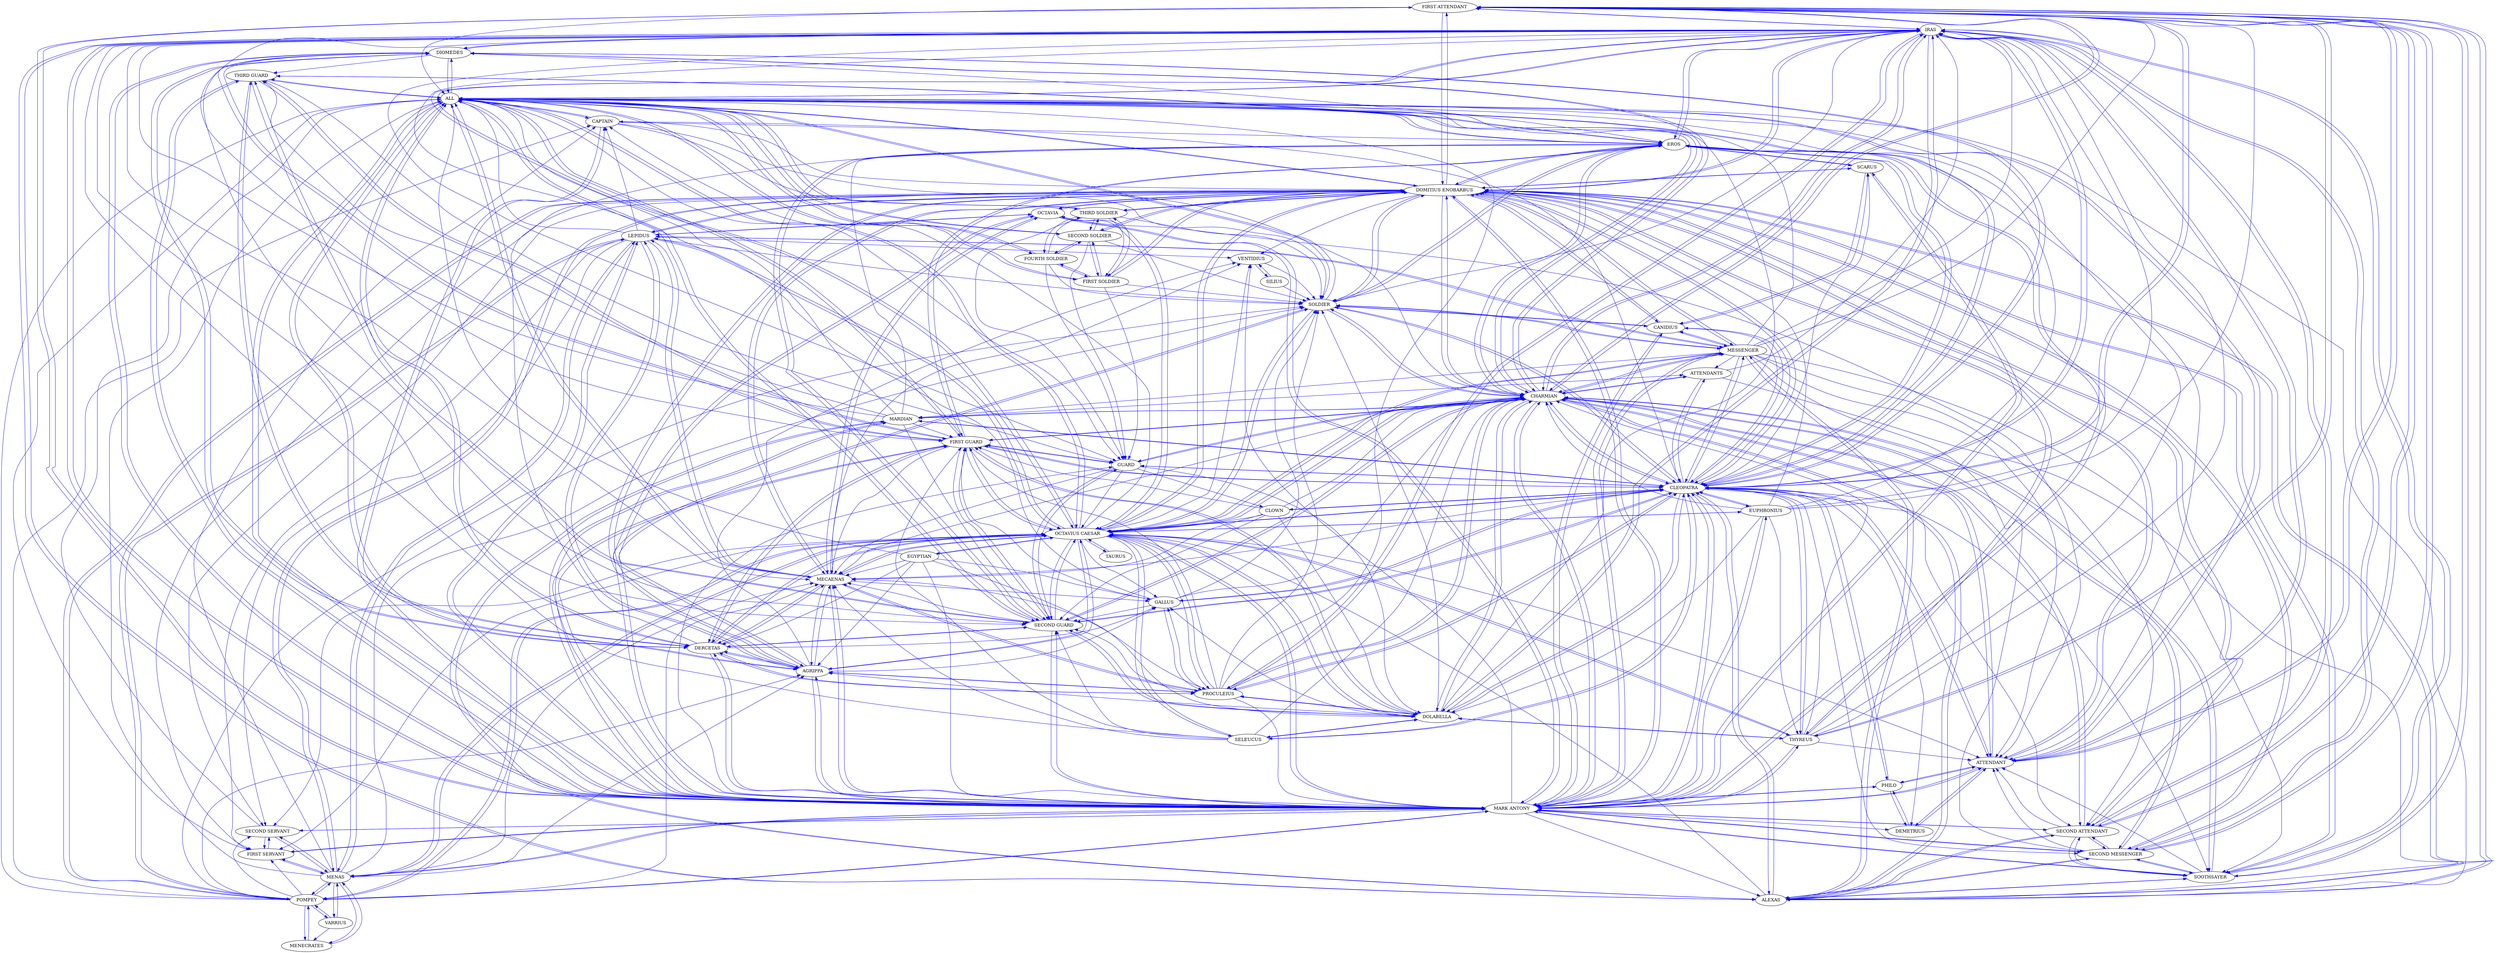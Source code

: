 strict digraph  {
	"FIRST ATTENDANT" -> IRAS	 [color=blue,
		weight=3];
	"FIRST ATTENDANT" -> "SECOND ATTENDANT"	 [color=blue,
		weight=1];
	"FIRST ATTENDANT" -> ALL	 [color=blue,
		weight=2];
	"FIRST ATTENDANT" -> ALEXAS	 [color=blue,
		weight=1];
	"FIRST ATTENDANT" -> THYREUS	 [color=blue,
		weight=2];
	"FIRST ATTENDANT" -> "DOMITIUS ENOBARBUS"	 [color=blue,
		weight=3];
	"FIRST ATTENDANT" -> CLEOPATRA	 [color=blue,
		weight=2];
	"FIRST ATTENDANT" -> SOOTHSAYER	 [color=blue,
		weight=1];
	"FIRST ATTENDANT" -> "MARK ANTONY"	 [color=blue,
		weight=3];
	"FIRST ATTENDANT" -> ATTENDANT	 [color=blue,
		weight=1];
	"FIRST ATTENDANT" -> "SECOND MESSENGER"	 [color=blue,
		weight=1];
	"FIRST ATTENDANT" -> CHARMIAN	 [color=blue,
		weight=3];
	PROCULEIUS -> SOLDIER	 [color=blue,
		weight=31];
	PROCULEIUS -> IRAS	 [color=blue,
		weight=31];
	PROCULEIUS -> ALL	 [color=blue,
		weight=1];
	PROCULEIUS -> DOLABELLA	 [color=blue,
		weight=4];
	PROCULEIUS -> DERCETAS	 [color=blue,
		weight=1];
	PROCULEIUS -> AGRIPPA	 [color=blue,
		weight=1];
	PROCULEIUS -> "SECOND GUARD"	 [color=blue,
		weight=31];
	PROCULEIUS -> GALLUS	 [color=blue,
		weight=16];
	PROCULEIUS -> CLEOPATRA	 [color=blue,
		weight=31];
	PROCULEIUS -> "OCTAVIUS CAESAR"	 [color=blue,
		weight=1];
	PROCULEIUS -> "FIRST GUARD"	 [color=blue,
		weight=31];
	PROCULEIUS -> "MARK ANTONY"	 [color=blue,
		weight=1];
	PROCULEIUS -> MECAENAS	 [color=blue,
		weight=1];
	PROCULEIUS -> CHARMIAN	 [color=blue,
		weight=31];
	SOLDIER -> ALL	 [color=blue,
		weight=3];
	SOLDIER -> EROS	 [color=blue,
		weight=15];
	SOLDIER -> MESSENGER	 [color=blue,
		weight=23];
	SOLDIER -> "DOMITIUS ENOBARBUS"	 [color=blue,
		weight=16];
	SOLDIER -> CANIDIUS	 [color=blue,
		weight=13];
	SOLDIER -> CLEOPATRA	 [color=blue,
		weight=9];
	SOLDIER -> "OCTAVIUS CAESAR"	 [color=blue,
		weight=10];
	SOLDIER -> "MARK ANTONY"	 [color=blue,
		weight=21];
	SOLDIER -> CHARMIAN	 [color=blue,
		weight=3];
	"THIRD SOLDIER" -> SOLDIER	 [color=blue,
		weight=6];
	"THIRD SOLDIER" -> "FIRST SOLDIER"	 [color=blue,
		weight=13];
	"THIRD SOLDIER" -> ALL	 [color=blue,
		weight=6];
	"THIRD SOLDIER" -> "FOURTH SOLDIER"	 [color=blue,
		weight=6];
	"THIRD SOLDIER" -> "DOMITIUS ENOBARBUS"	 [color=blue,
		weight=7];
	"THIRD SOLDIER" -> "SECOND SOLDIER"	 [color=blue,
		weight=13];
	"THIRD SOLDIER" -> GUARD	 [color=blue,
		weight=6];
	IRAS -> "FIRST ATTENDANT"	 [color=blue,
		weight=11];
	IRAS -> PROCULEIUS	 [color=blue,
		weight=1];
	IRAS -> SOLDIER	 [color=blue,
		weight=1];
	IRAS -> "SECOND ATTENDANT"	 [color=blue,
		weight=11];
	IRAS -> ALL	 [color=blue,
		weight=7];
	IRAS -> EROS	 [color=blue,
		weight=4];
	IRAS -> ALEXAS	 [color=blue,
		weight=11];
	IRAS -> DOLABELLA	 [color=blue,
		weight=6];
	IRAS -> "SECOND GUARD"	 [color=blue,
		weight=7];
	IRAS -> "DOMITIUS ENOBARBUS"	 [color=blue,
		weight=11];
	IRAS -> CLEOPATRA	 [color=blue,
		weight=14];
	IRAS -> "OCTAVIUS CAESAR"	 [color=blue,
		weight=6];
	IRAS -> DIOMEDES	 [color=blue,
		weight=3];
	IRAS -> SOOTHSAYER	 [color=blue,
		weight=11];
	IRAS -> "FIRST GUARD"	 [color=blue,
		weight=7];
	IRAS -> "MARK ANTONY"	 [color=blue,
		weight=7];
	IRAS -> ATTENDANT	 [color=blue,
		weight=4];
	IRAS -> MECAENAS	 [color=blue,
		weight=6];
	IRAS -> "SECOND MESSENGER"	 [color=blue,
		weight=11];
	IRAS -> CHARMIAN	 [color=blue,
		weight=25];
	IRAS -> GUARD	 [color=blue,
		weight=3];
	MARDIAN -> IRAS	 [color=blue,
		weight=7];
	MARDIAN -> "THIRD GUARD"	 [color=blue,
		weight=12];
	MARDIAN -> ALL	 [color=blue,
		weight=12];
	MARDIAN -> EROS	 [color=blue,
		weight=12];
	MARDIAN -> ALEXAS	 [color=blue,
		weight=1];
	MARDIAN -> "SECOND GUARD"	 [color=blue,
		weight=12];
	MARDIAN -> CLEOPATRA	 [color=blue,
		weight=7];
	MARDIAN -> "FIRST GUARD"	 [color=blue,
		weight=12];
	MARDIAN -> "MARK ANTONY"	 [color=blue,
		weight=12];
	MARDIAN -> ATTENDANTS	 [color=blue,
		weight=1];
	MARDIAN -> CHARMIAN	 [color=blue,
		weight=7];
	VARRIUS -> MENAS	 [color=blue,
		weight=4];
	VARRIUS -> MENECRATES	 [color=blue,
		weight=4];
	VARRIUS -> POMPEY	 [color=blue,
		weight=4];
	"FIRST SERVANT" -> MENAS	 [color=blue,
		weight=9];
	"FIRST SERVANT" -> "SECOND SERVANT"	 [color=blue,
		weight=9];
	"FIRST SERVANT" -> ALL	 [color=blue,
		weight=9];
	"FIRST SERVANT" -> "MARK ANTONY"	 [color=blue,
		weight=9];
	SCARUS -> EROS	 [color=blue,
		weight=4];
	SCARUS -> "DOMITIUS ENOBARBUS"	 [color=blue,
		weight=21];
	SCARUS -> CANIDIUS	 [color=blue,
		weight=2];
	SCARUS -> "MARK ANTONY"	 [color=blue,
		weight=19];
	"THIRD GUARD" -> ALL	 [color=blue,
		weight=1];
	"THIRD GUARD" -> EROS	 [color=blue,
		weight=1];
	"THIRD GUARD" -> DERCETAS	 [color=blue,
		weight=1];
	"THIRD GUARD" -> "SECOND GUARD"	 [color=blue,
		weight=1];
	"THIRD GUARD" -> "FIRST GUARD"	 [color=blue,
		weight=1];
	"THIRD GUARD" -> "MARK ANTONY"	 [color=blue,
		weight=1];
	"THIRD GUARD" -> GUARD	 [color=blue,
		weight=1];
	MENAS -> SOLDIER	 [color=blue,
		weight=21];
	MENAS -> VARRIUS	 [color=blue,
		weight=5];
	MENAS -> "FIRST SERVANT"	 [color=blue,
		weight=35];
	MENAS -> "SECOND SERVANT"	 [color=blue,
		weight=35];
	MENAS -> ALL	 [color=blue,
		weight=30];
	MENAS -> MENECRATES	 [color=blue,
		weight=8];
	MENAS -> POMPEY	 [color=blue,
		weight=64];
	MENAS -> AGRIPPA	 [color=blue,
		weight=35];
	MENAS -> "DOMITIUS ENOBARBUS"	 [color=blue,
		weight=56];
	MENAS -> LEPIDUS	 [color=blue,
		weight=56];
	MENAS -> "OCTAVIUS CAESAR"	 [color=blue,
		weight=56];
	MENAS -> "MARK ANTONY"	 [color=blue,
		weight=56];
	MENAS -> MECAENAS	 [color=blue,
		weight=56];
	MENAS -> CAPTAIN	 [color=blue,
		weight=35];
	"FIRST SOLDIER" -> SOLDIER	 [color=blue,
		weight=12];
	"FIRST SOLDIER" -> "THIRD SOLDIER"	 [color=blue,
		weight=26];
	"FIRST SOLDIER" -> ALL	 [color=blue,
		weight=12];
	"FIRST SOLDIER" -> "FOURTH SOLDIER"	 [color=blue,
		weight=12];
	"FIRST SOLDIER" -> "DOMITIUS ENOBARBUS"	 [color=blue,
		weight=10];
	"FIRST SOLDIER" -> "SECOND SOLDIER"	 [color=blue,
		weight=26];
	"FIRST SOLDIER" -> GUARD	 [color=blue,
		weight=12];
	"SECOND SERVANT" -> "FIRST SERVANT"	 [color=blue,
		weight=7];
	"SECOND SERVANT" -> MENAS	 [color=blue,
		weight=7];
	"SECOND SERVANT" -> ALL	 [color=blue,
		weight=7];
	"SECOND SERVANT" -> "MARK ANTONY"	 [color=blue,
		weight=7];
	"SECOND ATTENDANT" -> "FIRST ATTENDANT"	 [color=blue,
		weight=1];
	"SECOND ATTENDANT" -> IRAS	 [color=blue,
		weight=1];
	"SECOND ATTENDANT" -> ALEXAS	 [color=blue,
		weight=1];
	"SECOND ATTENDANT" -> "DOMITIUS ENOBARBUS"	 [color=blue,
		weight=1];
	"SECOND ATTENDANT" -> SOOTHSAYER	 [color=blue,
		weight=1];
	"SECOND ATTENDANT" -> "MARK ANTONY"	 [color=blue,
		weight=1];
	"SECOND ATTENDANT" -> ATTENDANT	 [color=blue,
		weight=1];
	"SECOND ATTENDANT" -> "SECOND MESSENGER"	 [color=blue,
		weight=1];
	"SECOND ATTENDANT" -> CHARMIAN	 [color=blue,
		weight=1];
	ALL -> SOLDIER	 [color=blue,
		weight=4];
	ALL -> "THIRD SOLDIER"	 [color=blue,
		weight=3];
	ALL -> IRAS	 [color=blue,
		weight=2];
	ALL -> "THIRD GUARD"	 [color=blue,
		weight=2];
	ALL -> "FIRST SOLDIER"	 [color=blue,
		weight=3];
	ALL -> "FOURTH SOLDIER"	 [color=blue,
		weight=3];
	ALL -> EROS	 [color=blue,
		weight=3];
	ALL -> ALEXAS	 [color=blue,
		weight=1];
	ALL -> DERCETAS	 [color=blue,
		weight=2];
	ALL -> AGRIPPA	 [color=blue,
		weight=1];
	ALL -> "SECOND GUARD"	 [color=blue,
		weight=2];
	ALL -> "DOMITIUS ENOBARBUS"	 [color=blue,
		weight=1];
	ALL -> CLEOPATRA	 [color=blue,
		weight=3];
	ALL -> "OCTAVIUS CAESAR"	 [color=blue,
		weight=1];
	ALL -> DIOMEDES	 [color=blue,
		weight=2];
	ALL -> "FIRST GUARD"	 [color=blue,
		weight=2];
	ALL -> "MARK ANTONY"	 [color=blue,
		weight=7];
	ALL -> ATTENDANT	 [color=blue,
		weight=1];
	ALL -> "SECOND SOLDIER"	 [color=blue,
		weight=3];
	ALL -> MECAENAS	 [color=blue,
		weight=1];
	ALL -> CAPTAIN	 [color=blue,
		weight=1];
	ALL -> CHARMIAN	 [color=blue,
		weight=3];
	ALL -> GUARD	 [color=blue,
		weight=5];
	"FOURTH SOLDIER" -> SOLDIER	 [color=blue,
		weight=5];
	"FOURTH SOLDIER" -> "THIRD SOLDIER"	 [color=blue,
		weight=5];
	"FOURTH SOLDIER" -> "FIRST SOLDIER"	 [color=blue,
		weight=5];
	"FOURTH SOLDIER" -> ALL	 [color=blue,
		weight=5];
	"FOURTH SOLDIER" -> "SECOND SOLDIER"	 [color=blue,
		weight=5];
	"FOURTH SOLDIER" -> GUARD	 [color=blue,
		weight=5];
	MENECRATES -> MENAS	 [color=blue,
		weight=6];
	MENECRATES -> POMPEY	 [color=blue,
		weight=6];
	VENTIDIUS -> SOLDIER	 [color=blue,
		weight=30];
	VENTIDIUS -> SILIUS	 [color=blue,
		weight=30];
	OCTAVIA -> AGRIPPA	 [color=blue,
		weight=17];
	OCTAVIA -> "DOMITIUS ENOBARBUS"	 [color=blue,
		weight=3];
	OCTAVIA -> LEPIDUS	 [color=blue,
		weight=3];
	OCTAVIA -> "OCTAVIUS CAESAR"	 [color=blue,
		weight=20];
	OCTAVIA -> "MARK ANTONY"	 [color=blue,
		weight=22];
	OCTAVIA -> ATTENDANT	 [color=blue,
		weight=3];
	OCTAVIA -> MECAENAS	 [color=blue,
		weight=14];
	EROS -> SOLDIER	 [color=blue,
		weight=2];
	EROS -> IRAS	 [color=blue,
		weight=8];
	EROS -> SCARUS	 [color=blue,
		weight=2];
	EROS -> "THIRD GUARD"	 [color=blue,
		weight=18];
	EROS -> ALL	 [color=blue,
		weight=27];
	EROS -> "SECOND GUARD"	 [color=blue,
		weight=18];
	EROS -> "DOMITIUS ENOBARBUS"	 [color=blue,
		weight=16];
	EROS -> CLEOPATRA	 [color=blue,
		weight=9];
	EROS -> "FIRST GUARD"	 [color=blue,
		weight=18];
	EROS -> "MARK ANTONY"	 [color=blue,
		weight=31];
	EROS -> ATTENDANT	 [color=blue,
		weight=8];
	EROS -> CHARMIAN	 [color=blue,
		weight=9];
	ALEXAS -> "FIRST ATTENDANT"	 [color=blue,
		weight=10];
	ALEXAS -> IRAS	 [color=blue,
		weight=31];
	ALEXAS -> MARDIAN	 [color=blue,
		weight=17];
	ALEXAS -> "SECOND ATTENDANT"	 [color=blue,
		weight=10];
	ALEXAS -> MESSENGER	 [color=blue,
		weight=3];
	ALEXAS -> "DOMITIUS ENOBARBUS"	 [color=blue,
		weight=8];
	ALEXAS -> CLEOPATRA	 [color=blue,
		weight=22];
	ALEXAS -> "OCTAVIUS CAESAR"	 [color=blue,
		weight=17];
	ALEXAS -> SOOTHSAYER	 [color=blue,
		weight=10];
	ALEXAS -> "SECOND MESSENGER"	 [color=blue,
		weight=10];
	ALEXAS -> CHARMIAN	 [color=blue,
		weight=31];
	DOLABELLA -> PROCULEIUS	 [color=blue,
		weight=5];
	DOLABELLA -> SOLDIER	 [color=blue,
		weight=4];
	DOLABELLA -> IRAS	 [color=blue,
		weight=31];
	DOLABELLA -> ALL	 [color=blue,
		weight=7];
	DOLABELLA -> SELEUCUS	 [color=blue,
		weight=1];
	DOLABELLA -> THYREUS	 [color=blue,
		weight=5];
	DOLABELLA -> AGRIPPA	 [color=blue,
		weight=1];
	DOLABELLA -> "SECOND GUARD"	 [color=blue,
		weight=42];
	DOLABELLA -> GALLUS	 [color=blue,
		weight=1];
	DOLABELLA -> CLEOPATRA	 [color=blue,
		weight=42];
	DOLABELLA -> "OCTAVIUS CAESAR"	 [color=blue,
		weight=28];
	DOLABELLA -> "FIRST GUARD"	 [color=blue,
		weight=42];
	DOLABELLA -> MECAENAS	 [color=blue,
		weight=23];
	DOLABELLA -> CHARMIAN	 [color=blue,
		weight=42];
	EGYPTIAN -> PROCULEIUS	 [color=blue,
		weight=6];
	EGYPTIAN -> ALL	 [color=blue,
		weight=6];
	EGYPTIAN -> DERCETAS	 [color=blue,
		weight=6];
	EGYPTIAN -> AGRIPPA	 [color=blue,
		weight=6];
	EGYPTIAN -> GALLUS	 [color=blue,
		weight=6];
	EGYPTIAN -> "OCTAVIUS CAESAR"	 [color=blue,
		weight=6];
	EGYPTIAN -> "MARK ANTONY"	 [color=blue,
		weight=6];
	EGYPTIAN -> MECAENAS	 [color=blue,
		weight=6];
	SELEUCUS -> IRAS	 [color=blue,
		weight=5];
	SELEUCUS -> DOLABELLA	 [color=blue,
		weight=5];
	SELEUCUS -> "SECOND GUARD"	 [color=blue,
		weight=5];
	SELEUCUS -> CLEOPATRA	 [color=blue,
		weight=5];
	SELEUCUS -> "OCTAVIUS CAESAR"	 [color=blue,
		weight=5];
	SELEUCUS -> "FIRST GUARD"	 [color=blue,
		weight=5];
	SELEUCUS -> MECAENAS	 [color=blue,
		weight=5];
	SELEUCUS -> CHARMIAN	 [color=blue,
		weight=5];
	SILIUS -> SOLDIER	 [color=blue,
		weight=12];
	SILIUS -> VENTIDIUS	 [color=blue,
		weight=12];
	POMPEY -> SOLDIER	 [color=blue,
		weight=64];
	POMPEY -> VARRIUS	 [color=blue,
		weight=21];
	POMPEY -> "FIRST SERVANT"	 [color=blue,
		weight=32];
	POMPEY -> MENAS	 [color=blue,
		weight=140];
	POMPEY -> "SECOND SERVANT"	 [color=blue,
		weight=32];
	POMPEY -> ALL	 [color=blue,
		weight=96];
	POMPEY -> MENECRATES	 [color=blue,
		weight=44];
	POMPEY -> AGRIPPA	 [color=blue,
		weight=32];
	POMPEY -> "DOMITIUS ENOBARBUS"	 [color=blue,
		weight=96];
	POMPEY -> LEPIDUS	 [color=blue,
		weight=96];
	POMPEY -> "OCTAVIUS CAESAR"	 [color=blue,
		weight=96];
	POMPEY -> "MARK ANTONY"	 [color=blue,
		weight=96];
	POMPEY -> MECAENAS	 [color=blue,
		weight=96];
	POMPEY -> CAPTAIN	 [color=blue,
		weight=32];
	THYREUS -> "FIRST ATTENDANT"	 [color=blue,
		weight=29];
	THYREUS -> IRAS	 [color=blue,
		weight=29];
	THYREUS -> ALL	 [color=blue,
		weight=29];
	THYREUS -> DOLABELLA	 [color=blue,
		weight=2];
	THYREUS -> "DOMITIUS ENOBARBUS"	 [color=blue,
		weight=29];
	THYREUS -> CLEOPATRA	 [color=blue,
		weight=29];
	THYREUS -> "OCTAVIUS CAESAR"	 [color=blue,
		weight=2];
	THYREUS -> "MARK ANTONY"	 [color=blue,
		weight=31];
	THYREUS -> ATTENDANT	 [color=blue,
		weight=29];
	THYREUS -> CHARMIAN	 [color=blue,
		weight=29];
	DERCETAS -> PROCULEIUS	 [color=blue,
		weight=17];
	DERCETAS -> "THIRD GUARD"	 [color=blue,
		weight=4];
	DERCETAS -> ALL	 [color=blue,
		weight=21];
	DERCETAS -> EROS	 [color=blue,
		weight=4];
	DERCETAS -> AGRIPPA	 [color=blue,
		weight=17];
	DERCETAS -> "SECOND GUARD"	 [color=blue,
		weight=4];
	DERCETAS -> GALLUS	 [color=blue,
		weight=17];
	DERCETAS -> "OCTAVIUS CAESAR"	 [color=blue,
		weight=17];
	DERCETAS -> DIOMEDES	 [color=blue,
		weight=1];
	DERCETAS -> "FIRST GUARD"	 [color=blue,
		weight=4];
	DERCETAS -> "MARK ANTONY"	 [color=blue,
		weight=21];
	DERCETAS -> MECAENAS	 [color=blue,
		weight=17];
	MESSENGER -> "FIRST ATTENDANT"	 [color=blue,
		weight=14];
	MESSENGER -> SOLDIER	 [color=blue,
		weight=1];
	MESSENGER -> IRAS	 [color=blue,
		weight=57];
	MESSENGER -> MARDIAN	 [color=blue,
		weight=25];
	MESSENGER -> "SECOND ATTENDANT"	 [color=blue,
		weight=14];
	MESSENGER -> ALL	 [color=blue,
		weight=2];
	MESSENGER -> ALEXAS	 [color=blue,
		weight=57];
	MESSENGER -> "DOMITIUS ENOBARBUS"	 [color=blue,
		weight=18];
	MESSENGER -> CANIDIUS	 [color=blue,
		weight=3];
	MESSENGER -> LEPIDUS	 [color=blue,
		weight=16];
	MESSENGER -> CLEOPATRA	 [color=blue,
		weight=45];
	MESSENGER -> "OCTAVIUS CAESAR"	 [color=blue,
		weight=18];
	MESSENGER -> SOOTHSAYER	 [color=blue,
		weight=14];
	MESSENGER -> "MARK ANTONY"	 [color=blue,
		weight=16];
	MESSENGER -> ATTENDANT	 [color=blue,
		weight=14];
	MESSENGER -> ATTENDANTS	 [color=blue,
		weight=25];
	MESSENGER -> "SECOND MESSENGER"	 [color=blue,
		weight=14];
	MESSENGER -> CHARMIAN	 [color=blue,
		weight=57];
	AGRIPPA -> PROCULEIUS	 [color=blue,
		weight=6];
	AGRIPPA -> ALL	 [color=blue,
		weight=7];
	AGRIPPA -> VENTIDIUS	 [color=blue,
		weight=30];
	AGRIPPA -> OCTAVIA	 [color=blue,
		weight=6];
	AGRIPPA -> DERCETAS	 [color=blue,
		weight=6];
	AGRIPPA -> GALLUS	 [color=blue,
		weight=6];
	AGRIPPA -> "DOMITIUS ENOBARBUS"	 [color=blue,
		weight=44];
	AGRIPPA -> LEPIDUS	 [color=blue,
		weight=27];
	AGRIPPA -> "OCTAVIUS CAESAR"	 [color=blue,
		weight=36];
	AGRIPPA -> "MARK ANTONY"	 [color=blue,
		weight=30];
	AGRIPPA -> MECAENAS	 [color=blue,
		weight=44];
	CLOWN -> DOLABELLA	 [color=blue,
		weight=28];
	CLOWN -> "SECOND GUARD"	 [color=blue,
		weight=28];
	CLOWN -> CLEOPATRA	 [color=blue,
		weight=28];
	CLOWN -> "OCTAVIUS CAESAR"	 [color=blue,
		weight=28];
	CLOWN -> "FIRST GUARD"	 [color=blue,
		weight=28];
	CLOWN -> MECAENAS	 [color=blue,
		weight=28];
	CLOWN -> CHARMIAN	 [color=blue,
		weight=28];
	"SECOND GUARD" -> "THIRD GUARD"	 [color=blue,
		weight=2];
	"SECOND GUARD" -> ALL	 [color=blue,
		weight=2];
	"SECOND GUARD" -> EROS	 [color=blue,
		weight=2];
	"SECOND GUARD" -> DOLABELLA	 [color=blue,
		weight=2];
	"SECOND GUARD" -> DERCETAS	 [color=blue,
		weight=2];
	"SECOND GUARD" -> CLEOPATRA	 [color=blue,
		weight=2];
	"SECOND GUARD" -> "OCTAVIUS CAESAR"	 [color=blue,
		weight=2];
	"SECOND GUARD" -> "FIRST GUARD"	 [color=blue,
		weight=4];
	"SECOND GUARD" -> "MARK ANTONY"	 [color=blue,
		weight=2];
	"SECOND GUARD" -> MECAENAS	 [color=blue,
		weight=2];
	"SECOND GUARD" -> CHARMIAN	 [color=blue,
		weight=2];
	"SECOND GUARD" -> GUARD	 [color=blue,
		weight=2];
	GALLUS -> PROCULEIUS	 [color=blue,
		weight=2];
	GALLUS -> SOLDIER	 [color=blue,
		weight=2];
	GALLUS -> IRAS	 [color=blue,
		weight=2];
	GALLUS -> "SECOND GUARD"	 [color=blue,
		weight=2];
	GALLUS -> CLEOPATRA	 [color=blue,
		weight=2];
	GALLUS -> "FIRST GUARD"	 [color=blue,
		weight=2];
	GALLUS -> CHARMIAN	 [color=blue,
		weight=2];
	"DOMITIUS ENOBARBUS" -> "FIRST ATTENDANT"	 [color=blue,
		weight=88];
	"DOMITIUS ENOBARBUS" -> SOLDIER	 [color=blue,
		weight=39];
	"DOMITIUS ENOBARBUS" -> "THIRD SOLDIER"	 [color=blue,
		weight=17];
	"DOMITIUS ENOBARBUS" -> IRAS	 [color=blue,
		weight=100];
	"DOMITIUS ENOBARBUS" -> "FIRST SERVANT"	 [color=blue,
		weight=24];
	"DOMITIUS ENOBARBUS" -> SCARUS	 [color=blue,
		weight=11];
	"DOMITIUS ENOBARBUS" -> MENAS	 [color=blue,
		weight=62];
	"DOMITIUS ENOBARBUS" -> "FIRST SOLDIER"	 [color=blue,
		weight=17];
	"DOMITIUS ENOBARBUS" -> "SECOND SERVANT"	 [color=blue,
		weight=24];
	"DOMITIUS ENOBARBUS" -> "SECOND ATTENDANT"	 [color=blue,
		weight=44];
	"DOMITIUS ENOBARBUS" -> ALL	 [color=blue,
		weight=80];
	"DOMITIUS ENOBARBUS" -> VENTIDIUS	 [color=blue,
		weight=67];
	"DOMITIUS ENOBARBUS" -> OCTAVIA	 [color=blue,
		weight=8];
	"DOMITIUS ENOBARBUS" -> EROS	 [color=blue,
		weight=9];
	"DOMITIUS ENOBARBUS" -> ALEXAS	 [color=blue,
		weight=31];
	"DOMITIUS ENOBARBUS" -> POMPEY	 [color=blue,
		weight=62];
	"DOMITIUS ENOBARBUS" -> THYREUS	 [color=blue,
		weight=11];
	"DOMITIUS ENOBARBUS" -> MESSENGER	 [color=blue,
		weight=20];
	"DOMITIUS ENOBARBUS" -> AGRIPPA	 [color=blue,
		weight=116];
	"DOMITIUS ENOBARBUS" -> CANIDIUS	 [color=blue,
		weight=21];
	"DOMITIUS ENOBARBUS" -> LEPIDUS	 [color=blue,
		weight=88];
	"DOMITIUS ENOBARBUS" -> CLEOPATRA	 [color=blue,
		weight=89];
	"DOMITIUS ENOBARBUS" -> "OCTAVIUS CAESAR"	 [color=blue,
		weight=98];
	"DOMITIUS ENOBARBUS" -> SOOTHSAYER	 [color=blue,
		weight=44];
	"DOMITIUS ENOBARBUS" -> "MARK ANTONY"	 [color=blue,
		weight=177];
	"DOMITIUS ENOBARBUS" -> ATTENDANT	 [color=blue,
		weight=54];
	"DOMITIUS ENOBARBUS" -> "SECOND SOLDIER"	 [color=blue,
		weight=17];
	"DOMITIUS ENOBARBUS" -> MECAENAS	 [color=blue,
		weight=128];
	"DOMITIUS ENOBARBUS" -> CAPTAIN	 [color=blue,
		weight=24];
	"DOMITIUS ENOBARBUS" -> "SECOND MESSENGER"	 [color=blue,
		weight=7];
	"DOMITIUS ENOBARBUS" -> CHARMIAN	 [color=blue,
		weight=100];
	CANIDIUS -> SOLDIER	 [color=blue,
		weight=11];
	CANIDIUS -> SCARUS	 [color=blue,
		weight=9];
	CANIDIUS -> MESSENGER	 [color=blue,
		weight=11];
	CANIDIUS -> "DOMITIUS ENOBARBUS"	 [color=blue,
		weight=14];
	CANIDIUS -> CLEOPATRA	 [color=blue,
		weight=5];
	CANIDIUS -> "MARK ANTONY"	 [color=blue,
		weight=5];
	DEMETRIUS -> PHILO	 [color=blue,
		weight=5];
	DEMETRIUS -> ATTENDANT	 [color=blue,
		weight=5];
	PHILO -> DEMETRIUS	 [color=blue,
		weight=17];
	PHILO -> CLEOPATRA	 [color=blue,
		weight=4];
	PHILO -> "MARK ANTONY"	 [color=blue,
		weight=14];
	PHILO -> ATTENDANT	 [color=blue,
		weight=3];
	LEPIDUS -> SOLDIER	 [color=blue,
		weight=6];
	LEPIDUS -> "FIRST SERVANT"	 [color=blue,
		weight=10];
	LEPIDUS -> MENAS	 [color=blue,
		weight=16];
	LEPIDUS -> "SECOND SERVANT"	 [color=blue,
		weight=10];
	LEPIDUS -> ALL	 [color=blue,
		weight=16];
	LEPIDUS -> VENTIDIUS	 [color=blue,
		weight=18];
	LEPIDUS -> OCTAVIA	 [color=blue,
		weight=2];
	LEPIDUS -> POMPEY	 [color=blue,
		weight=16];
	LEPIDUS -> MESSENGER	 [color=blue,
		weight=9];
	LEPIDUS -> AGRIPPA	 [color=blue,
		weight=38];
	LEPIDUS -> "DOMITIUS ENOBARBUS"	 [color=blue,
		weight=45];
	LEPIDUS -> "OCTAVIUS CAESAR"	 [color=blue,
		weight=51];
	LEPIDUS -> "MARK ANTONY"	 [color=blue,
		weight=36];
	LEPIDUS -> MECAENAS	 [color=blue,
		weight=42];
	LEPIDUS -> CAPTAIN	 [color=blue,
		weight=10];
	CLEOPATRA -> "FIRST ATTENDANT"	 [color=blue,
		weight=53];
	CLEOPATRA -> PROCULEIUS	 [color=blue,
		weight=37];
	CLEOPATRA -> SOLDIER	 [color=blue,
		weight=37];
	CLEOPATRA -> IRAS	 [color=blue,
		weight=583];
	CLEOPATRA -> MARDIAN	 [color=blue,
		weight=176];
	CLEOPATRA -> SCARUS	 [color=blue,
		weight=5];
	CLEOPATRA -> "SECOND ATTENDANT"	 [color=blue,
		weight=7];
	CLEOPATRA -> ALL	 [color=blue,
		weight=137];
	CLEOPATRA -> EROS	 [color=blue,
		weight=12];
	CLEOPATRA -> ALEXAS	 [color=blue,
		weight=184];
	CLEOPATRA -> DOLABELLA	 [color=blue,
		weight=173];
	CLEOPATRA -> SELEUCUS	 [color=blue,
		weight=45];
	CLEOPATRA -> THYREUS	 [color=blue,
		weight=21];
	CLEOPATRA -> MESSENGER	 [color=blue,
		weight=102];
	CLEOPATRA -> CLOWN	 [color=blue,
		weight=10];
	CLEOPATRA -> "SECOND GUARD"	 [color=blue,
		weight=217];
	CLEOPATRA -> GALLUS	 [color=blue,
		weight=16];
	CLEOPATRA -> "DOMITIUS ENOBARBUS"	 [color=blue,
		weight=70];
	CLEOPATRA -> CANIDIUS	 [color=blue,
		weight=4];
	CLEOPATRA -> DEMETRIUS	 [color=blue,
		weight=21];
	CLEOPATRA -> PHILO	 [color=blue,
		weight=21];
	CLEOPATRA -> "OCTAVIUS CAESAR"	 [color=blue,
		weight=169];
	CLEOPATRA -> DIOMEDES	 [color=blue,
		weight=66];
	CLEOPATRA -> SOOTHSAYER	 [color=blue,
		weight=7];
	CLEOPATRA -> "FIRST GUARD"	 [color=blue,
		weight=217];
	CLEOPATRA -> "MARK ANTONY"	 [color=blue,
		weight=217];
	CLEOPATRA -> ATTENDANT	 [color=blue,
		weight=48];
	CLEOPATRA -> ATTENDANTS	 [color=blue,
		weight=109];
	CLEOPATRA -> EUPHRONIUS	 [color=blue,
		weight=1];
	CLEOPATRA -> MECAENAS	 [color=blue,
		weight=138];
	CLEOPATRA -> "SECOND MESSENGER"	 [color=blue,
		weight=7];
	CLEOPATRA -> CHARMIAN	 [color=blue,
		weight=644];
	CLEOPATRA -> GUARD	 [color=blue,
		weight=73];
	"OCTAVIUS CAESAR" -> PROCULEIUS	 [color=blue,
		weight=45];
	"OCTAVIUS CAESAR" -> SOLDIER	 [color=blue,
		weight=14];
	"OCTAVIUS CAESAR" -> IRAS	 [color=blue,
		weight=34];
	"OCTAVIUS CAESAR" -> "FIRST SERVANT"	 [color=blue,
		weight=15];
	"OCTAVIUS CAESAR" -> MENAS	 [color=blue,
		weight=29];
	"OCTAVIUS CAESAR" -> "SECOND SERVANT"	 [color=blue,
		weight=15];
	"OCTAVIUS CAESAR" -> ALL	 [color=blue,
		weight=118];
	"OCTAVIUS CAESAR" -> VENTIDIUS	 [color=blue,
		weight=56];
	"OCTAVIUS CAESAR" -> OCTAVIA	 [color=blue,
		weight=68];
	"OCTAVIUS CAESAR" -> DOLABELLA	 [color=blue,
		weight=82];
	"OCTAVIUS CAESAR" -> EGYPTIAN	 [color=blue,
		weight=7];
	"OCTAVIUS CAESAR" -> SELEUCUS	 [color=blue,
		weight=22];
	"OCTAVIUS CAESAR" -> POMPEY	 [color=blue,
		weight=29];
	"OCTAVIUS CAESAR" -> THYREUS	 [color=blue,
		weight=21];
	"OCTAVIUS CAESAR" -> DERCETAS	 [color=blue,
		weight=52];
	"OCTAVIUS CAESAR" -> MESSENGER	 [color=blue,
		weight=38];
	"OCTAVIUS CAESAR" -> AGRIPPA	 [color=blue,
		weight=245];
	"OCTAVIUS CAESAR" -> "SECOND GUARD"	 [color=blue,
		weight=58];
	"OCTAVIUS CAESAR" -> GALLUS	 [color=blue,
		weight=46];
	"OCTAVIUS CAESAR" -> "DOMITIUS ENOBARBUS"	 [color=blue,
		weight=115];
	"OCTAVIUS CAESAR" -> LEPIDUS	 [color=blue,
		weight=168];
	"OCTAVIUS CAESAR" -> CLEOPATRA	 [color=blue,
		weight=58];
	"OCTAVIUS CAESAR" -> "FIRST GUARD"	 [color=blue,
		weight=58];
	"OCTAVIUS CAESAR" -> "MARK ANTONY"	 [color=blue,
		weight=177];
	"OCTAVIUS CAESAR" -> ATTENDANT	 [color=blue,
		weight=1];
	"OCTAVIUS CAESAR" -> EUPHRONIUS	 [color=blue,
		weight=9];
	"OCTAVIUS CAESAR" -> MECAENAS	 [color=blue,
		weight=294];
	"OCTAVIUS CAESAR" -> CAPTAIN	 [color=blue,
		weight=15];
	"OCTAVIUS CAESAR" -> TAURUS	 [color=blue,
		weight=5];
	"OCTAVIUS CAESAR" -> CHARMIAN	 [color=blue,
		weight=58];
	DIOMEDES -> IRAS	 [color=blue,
		weight=3];
	DIOMEDES -> "THIRD GUARD"	 [color=blue,
		weight=16];
	DIOMEDES -> ALL	 [color=blue,
		weight=19];
	DIOMEDES -> EROS	 [color=blue,
		weight=16];
	DIOMEDES -> DERCETAS	 [color=blue,
		weight=3];
	DIOMEDES -> "SECOND GUARD"	 [color=blue,
		weight=16];
	DIOMEDES -> CLEOPATRA	 [color=blue,
		weight=3];
	DIOMEDES -> "FIRST GUARD"	 [color=blue,
		weight=16];
	DIOMEDES -> "MARK ANTONY"	 [color=blue,
		weight=16];
	DIOMEDES -> CHARMIAN	 [color=blue,
		weight=3];
	SOOTHSAYER -> "FIRST ATTENDANT"	 [color=blue,
		weight=13];
	SOOTHSAYER -> IRAS	 [color=blue,
		weight=13];
	SOOTHSAYER -> "SECOND ATTENDANT"	 [color=blue,
		weight=13];
	SOOTHSAYER -> ALEXAS	 [color=blue,
		weight=13];
	SOOTHSAYER -> "DOMITIUS ENOBARBUS"	 [color=blue,
		weight=10];
	SOOTHSAYER -> "MARK ANTONY"	 [color=blue,
		weight=18];
	SOOTHSAYER -> ATTENDANT	 [color=blue,
		weight=18];
	SOOTHSAYER -> "SECOND MESSENGER"	 [color=blue,
		weight=13];
	SOOTHSAYER -> CHARMIAN	 [color=blue,
		weight=13];
	"FIRST GUARD" -> "THIRD GUARD"	 [color=blue,
		weight=5];
	"FIRST GUARD" -> ALL	 [color=blue,
		weight=15];
	"FIRST GUARD" -> EROS	 [color=blue,
		weight=5];
	"FIRST GUARD" -> DOLABELLA	 [color=blue,
		weight=14];
	"FIRST GUARD" -> DERCETAS	 [color=blue,
		weight=3];
	"FIRST GUARD" -> "SECOND GUARD"	 [color=blue,
		weight=19];
	"FIRST GUARD" -> CLEOPATRA	 [color=blue,
		weight=14];
	"FIRST GUARD" -> "OCTAVIUS CAESAR"	 [color=blue,
		weight=14];
	"FIRST GUARD" -> DIOMEDES	 [color=blue,
		weight=2];
	"FIRST GUARD" -> "MARK ANTONY"	 [color=blue,
		weight=5];
	"FIRST GUARD" -> MECAENAS	 [color=blue,
		weight=14];
	"FIRST GUARD" -> CHARMIAN	 [color=blue,
		weight=14];
	"FIRST GUARD" -> GUARD	 [color=blue,
		weight=3];
	"MARK ANTONY" -> "FIRST ATTENDANT"	 [color=blue,
		weight=173];
	"MARK ANTONY" -> SOLDIER	 [color=blue,
		weight=41];
	"MARK ANTONY" -> IRAS	 [color=blue,
		weight=319];
	"MARK ANTONY" -> MARDIAN	 [color=blue,
		weight=9];
	"MARK ANTONY" -> "FIRST SERVANT"	 [color=blue,
		weight=29];
	"MARK ANTONY" -> SCARUS	 [color=blue,
		weight=68];
	"MARK ANTONY" -> "THIRD GUARD"	 [color=blue,
		weight=110];
	"MARK ANTONY" -> MENAS	 [color=blue,
		weight=43];
	"MARK ANTONY" -> "SECOND SERVANT"	 [color=blue,
		weight=29];
	"MARK ANTONY" -> "SECOND ATTENDANT"	 [color=blue,
		weight=60];
	"MARK ANTONY" -> ALL	 [color=blue,
		weight=422];
	"MARK ANTONY" -> VENTIDIUS	 [color=blue,
		weight=89];
	"MARK ANTONY" -> OCTAVIA	 [color=blue,
		weight=52];
	"MARK ANTONY" -> EROS	 [color=blue,
		weight=188];
	"MARK ANTONY" -> ALEXAS	 [color=blue,
		weight=76];
	"MARK ANTONY" -> POMPEY	 [color=blue,
		weight=43];
	"MARK ANTONY" -> THYREUS	 [color=blue,
		weight=67];
	"MARK ANTONY" -> DERCETAS	 [color=blue,
		weight=3];
	"MARK ANTONY" -> MESSENGER	 [color=blue,
		weight=22];
	"MARK ANTONY" -> AGRIPPA	 [color=blue,
		weight=135];
	"MARK ANTONY" -> "SECOND GUARD"	 [color=blue,
		weight=110];
	"MARK ANTONY" -> "DOMITIUS ENOBARBUS"	 [color=blue,
		weight=392];
	"MARK ANTONY" -> CANIDIUS	 [color=blue,
		weight=23];
	"MARK ANTONY" -> DEMETRIUS	 [color=blue,
		weight=25];
	"MARK ANTONY" -> PHILO	 [color=blue,
		weight=25];
	"MARK ANTONY" -> LEPIDUS	 [color=blue,
		weight=149];
	"MARK ANTONY" -> CLEOPATRA	 [color=blue,
		weight=376];
	"MARK ANTONY" -> "OCTAVIUS CAESAR"	 [color=blue,
		weight=156];
	"MARK ANTONY" -> DIOMEDES	 [color=blue,
		weight=36];
	"MARK ANTONY" -> SOOTHSAYER	 [color=blue,
		weight=67];
	"MARK ANTONY" -> "FIRST GUARD"	 [color=blue,
		weight=110];
	"MARK ANTONY" -> ATTENDANT	 [color=blue,
		weight=186];
	"MARK ANTONY" -> EUPHRONIUS	 [color=blue,
		weight=16];
	"MARK ANTONY" -> MECAENAS	 [color=blue,
		weight=129];
	"MARK ANTONY" -> CAPTAIN	 [color=blue,
		weight=39];
	"MARK ANTONY" -> "SECOND MESSENGER"	 [color=blue,
		weight=21];
	"MARK ANTONY" -> CHARMIAN	 [color=blue,
		weight=351];
	"MARK ANTONY" -> GUARD	 [color=blue,
		weight=26];
	ATTENDANT -> "FIRST ATTENDANT"	 [color=blue,
		weight=1];
	ATTENDANT -> IRAS	 [color=blue,
		weight=1];
	ATTENDANT -> ALL	 [color=blue,
		weight=1];
	ATTENDANT -> "DOMITIUS ENOBARBUS"	 [color=blue,
		weight=1];
	ATTENDANT -> DEMETRIUS	 [color=blue,
		weight=1];
	ATTENDANT -> PHILO	 [color=blue,
		weight=1];
	ATTENDANT -> CLEOPATRA	 [color=blue,
		weight=2];
	ATTENDANT -> "MARK ANTONY"	 [color=blue,
		weight=2];
	ATTENDANT -> CHARMIAN	 [color=blue,
		weight=1];
	"SECOND SOLDIER" -> SOLDIER	 [color=blue,
		weight=8];
	"SECOND SOLDIER" -> "THIRD SOLDIER"	 [color=blue,
		weight=14];
	"SECOND SOLDIER" -> "FIRST SOLDIER"	 [color=blue,
		weight=14];
	"SECOND SOLDIER" -> ALL	 [color=blue,
		weight=8];
	"SECOND SOLDIER" -> "FOURTH SOLDIER"	 [color=blue,
		weight=8];
	"SECOND SOLDIER" -> "DOMITIUS ENOBARBUS"	 [color=blue,
		weight=4];
	"SECOND SOLDIER" -> GUARD	 [color=blue,
		weight=8];
	ATTENDANTS -> IRAS	 [color=blue,
		weight=1];
	ATTENDANTS -> ALEXAS	 [color=blue,
		weight=1];
	ATTENDANTS -> CLEOPATRA	 [color=blue,
		weight=1];
	ATTENDANTS -> CHARMIAN	 [color=blue,
		weight=1];
	EUPHRONIUS -> "FIRST ATTENDANT"	 [color=blue,
		weight=2];
	EUPHRONIUS -> IRAS	 [color=blue,
		weight=2];
	EUPHRONIUS -> ALL	 [color=blue,
		weight=2];
	EUPHRONIUS -> DOLABELLA	 [color=blue,
		weight=14];
	EUPHRONIUS -> THYREUS	 [color=blue,
		weight=14];
	EUPHRONIUS -> "DOMITIUS ENOBARBUS"	 [color=blue,
		weight=2];
	EUPHRONIUS -> CLEOPATRA	 [color=blue,
		weight=2];
	EUPHRONIUS -> "OCTAVIUS CAESAR"	 [color=blue,
		weight=14];
	EUPHRONIUS -> "MARK ANTONY"	 [color=blue,
		weight=16];
	EUPHRONIUS -> CHARMIAN	 [color=blue,
		weight=2];
	MECAENAS -> PROCULEIUS	 [color=blue,
		weight=4];
	MECAENAS -> ALL	 [color=blue,
		weight=4];
	MECAENAS -> VENTIDIUS	 [color=blue,
		weight=15];
	MECAENAS -> OCTAVIA	 [color=blue,
		weight=6];
	MECAENAS -> DERCETAS	 [color=blue,
		weight=4];
	MECAENAS -> AGRIPPA	 [color=blue,
		weight=36];
	MECAENAS -> GALLUS	 [color=blue,
		weight=4];
	MECAENAS -> "DOMITIUS ENOBARBUS"	 [color=blue,
		weight=15];
	MECAENAS -> LEPIDUS	 [color=blue,
		weight=7];
	MECAENAS -> "OCTAVIUS CAESAR"	 [color=blue,
		weight=22];
	MECAENAS -> "MARK ANTONY"	 [color=blue,
		weight=8];
	CAPTAIN -> SOLDIER	 [color=blue,
		weight=1];
	CAPTAIN -> ALL	 [color=blue,
		weight=1];
	CAPTAIN -> EROS	 [color=blue,
		weight=1];
	CAPTAIN -> CLEOPATRA	 [color=blue,
		weight=1];
	CAPTAIN -> "MARK ANTONY"	 [color=blue,
		weight=1];
	CAPTAIN -> CHARMIAN	 [color=blue,
		weight=1];
	"SECOND MESSENGER" -> "FIRST ATTENDANT"	 [color=blue,
		weight=4];
	"SECOND MESSENGER" -> IRAS	 [color=blue,
		weight=4];
	"SECOND MESSENGER" -> "SECOND ATTENDANT"	 [color=blue,
		weight=4];
	"SECOND MESSENGER" -> ALEXAS	 [color=blue,
		weight=4];
	"SECOND MESSENGER" -> "DOMITIUS ENOBARBUS"	 [color=blue,
		weight=4];
	"SECOND MESSENGER" -> SOOTHSAYER	 [color=blue,
		weight=4];
	"SECOND MESSENGER" -> "MARK ANTONY"	 [color=blue,
		weight=4];
	"SECOND MESSENGER" -> ATTENDANT	 [color=blue,
		weight=4];
	"SECOND MESSENGER" -> CHARMIAN	 [color=blue,
		weight=4];
	TAURUS -> "OCTAVIUS CAESAR"	 [color=blue,
		weight=1];
	CHARMIAN -> "FIRST ATTENDANT"	 [color=blue,
		weight=39];
	CHARMIAN -> PROCULEIUS	 [color=blue,
		weight=1];
	CHARMIAN -> SOLDIER	 [color=blue,
		weight=1];
	CHARMIAN -> IRAS	 [color=blue,
		weight=88];
	CHARMIAN -> MARDIAN	 [color=blue,
		weight=22];
	CHARMIAN -> "SECOND ATTENDANT"	 [color=blue,
		weight=39];
	CHARMIAN -> ALL	 [color=blue,
		weight=8];
	CHARMIAN -> EROS	 [color=blue,
		weight=2];
	CHARMIAN -> ALEXAS	 [color=blue,
		weight=63];
	CHARMIAN -> DOLABELLA	 [color=blue,
		weight=18];
	CHARMIAN -> MESSENGER	 [color=blue,
		weight=7];
	CHARMIAN -> "SECOND GUARD"	 [color=blue,
		weight=19];
	CHARMIAN -> "DOMITIUS ENOBARBUS"	 [color=blue,
		weight=33];
	CHARMIAN -> CLEOPATRA	 [color=blue,
		weight=67];
	CHARMIAN -> "OCTAVIUS CAESAR"	 [color=blue,
		weight=22];
	CHARMIAN -> DIOMEDES	 [color=blue,
		weight=4];
	CHARMIAN -> SOOTHSAYER	 [color=blue,
		weight=39];
	CHARMIAN -> "FIRST GUARD"	 [color=blue,
		weight=19];
	CHARMIAN -> "MARK ANTONY"	 [color=blue,
		weight=6];
	CHARMIAN -> ATTENDANT	 [color=blue,
		weight=2];
	CHARMIAN -> ATTENDANTS	 [color=blue,
		weight=10];
	CHARMIAN -> MECAENAS	 [color=blue,
		weight=18];
	CHARMIAN -> "SECOND MESSENGER"	 [color=blue,
		weight=39];
	CHARMIAN -> GUARD	 [color=blue,
		weight=4];
	GUARD -> DOLABELLA	 [color=blue,
		weight=4];
	GUARD -> CLOWN	 [color=blue,
		weight=1];
	GUARD -> "SECOND GUARD"	 [color=blue,
		weight=4];
	GUARD -> CLEOPATRA	 [color=blue,
		weight=4];
	GUARD -> "OCTAVIUS CAESAR"	 [color=blue,
		weight=4];
	GUARD -> "FIRST GUARD"	 [color=blue,
		weight=4];
	GUARD -> MECAENAS	 [color=blue,
		weight=4];
	GUARD -> CHARMIAN	 [color=blue,
		weight=4];
}
